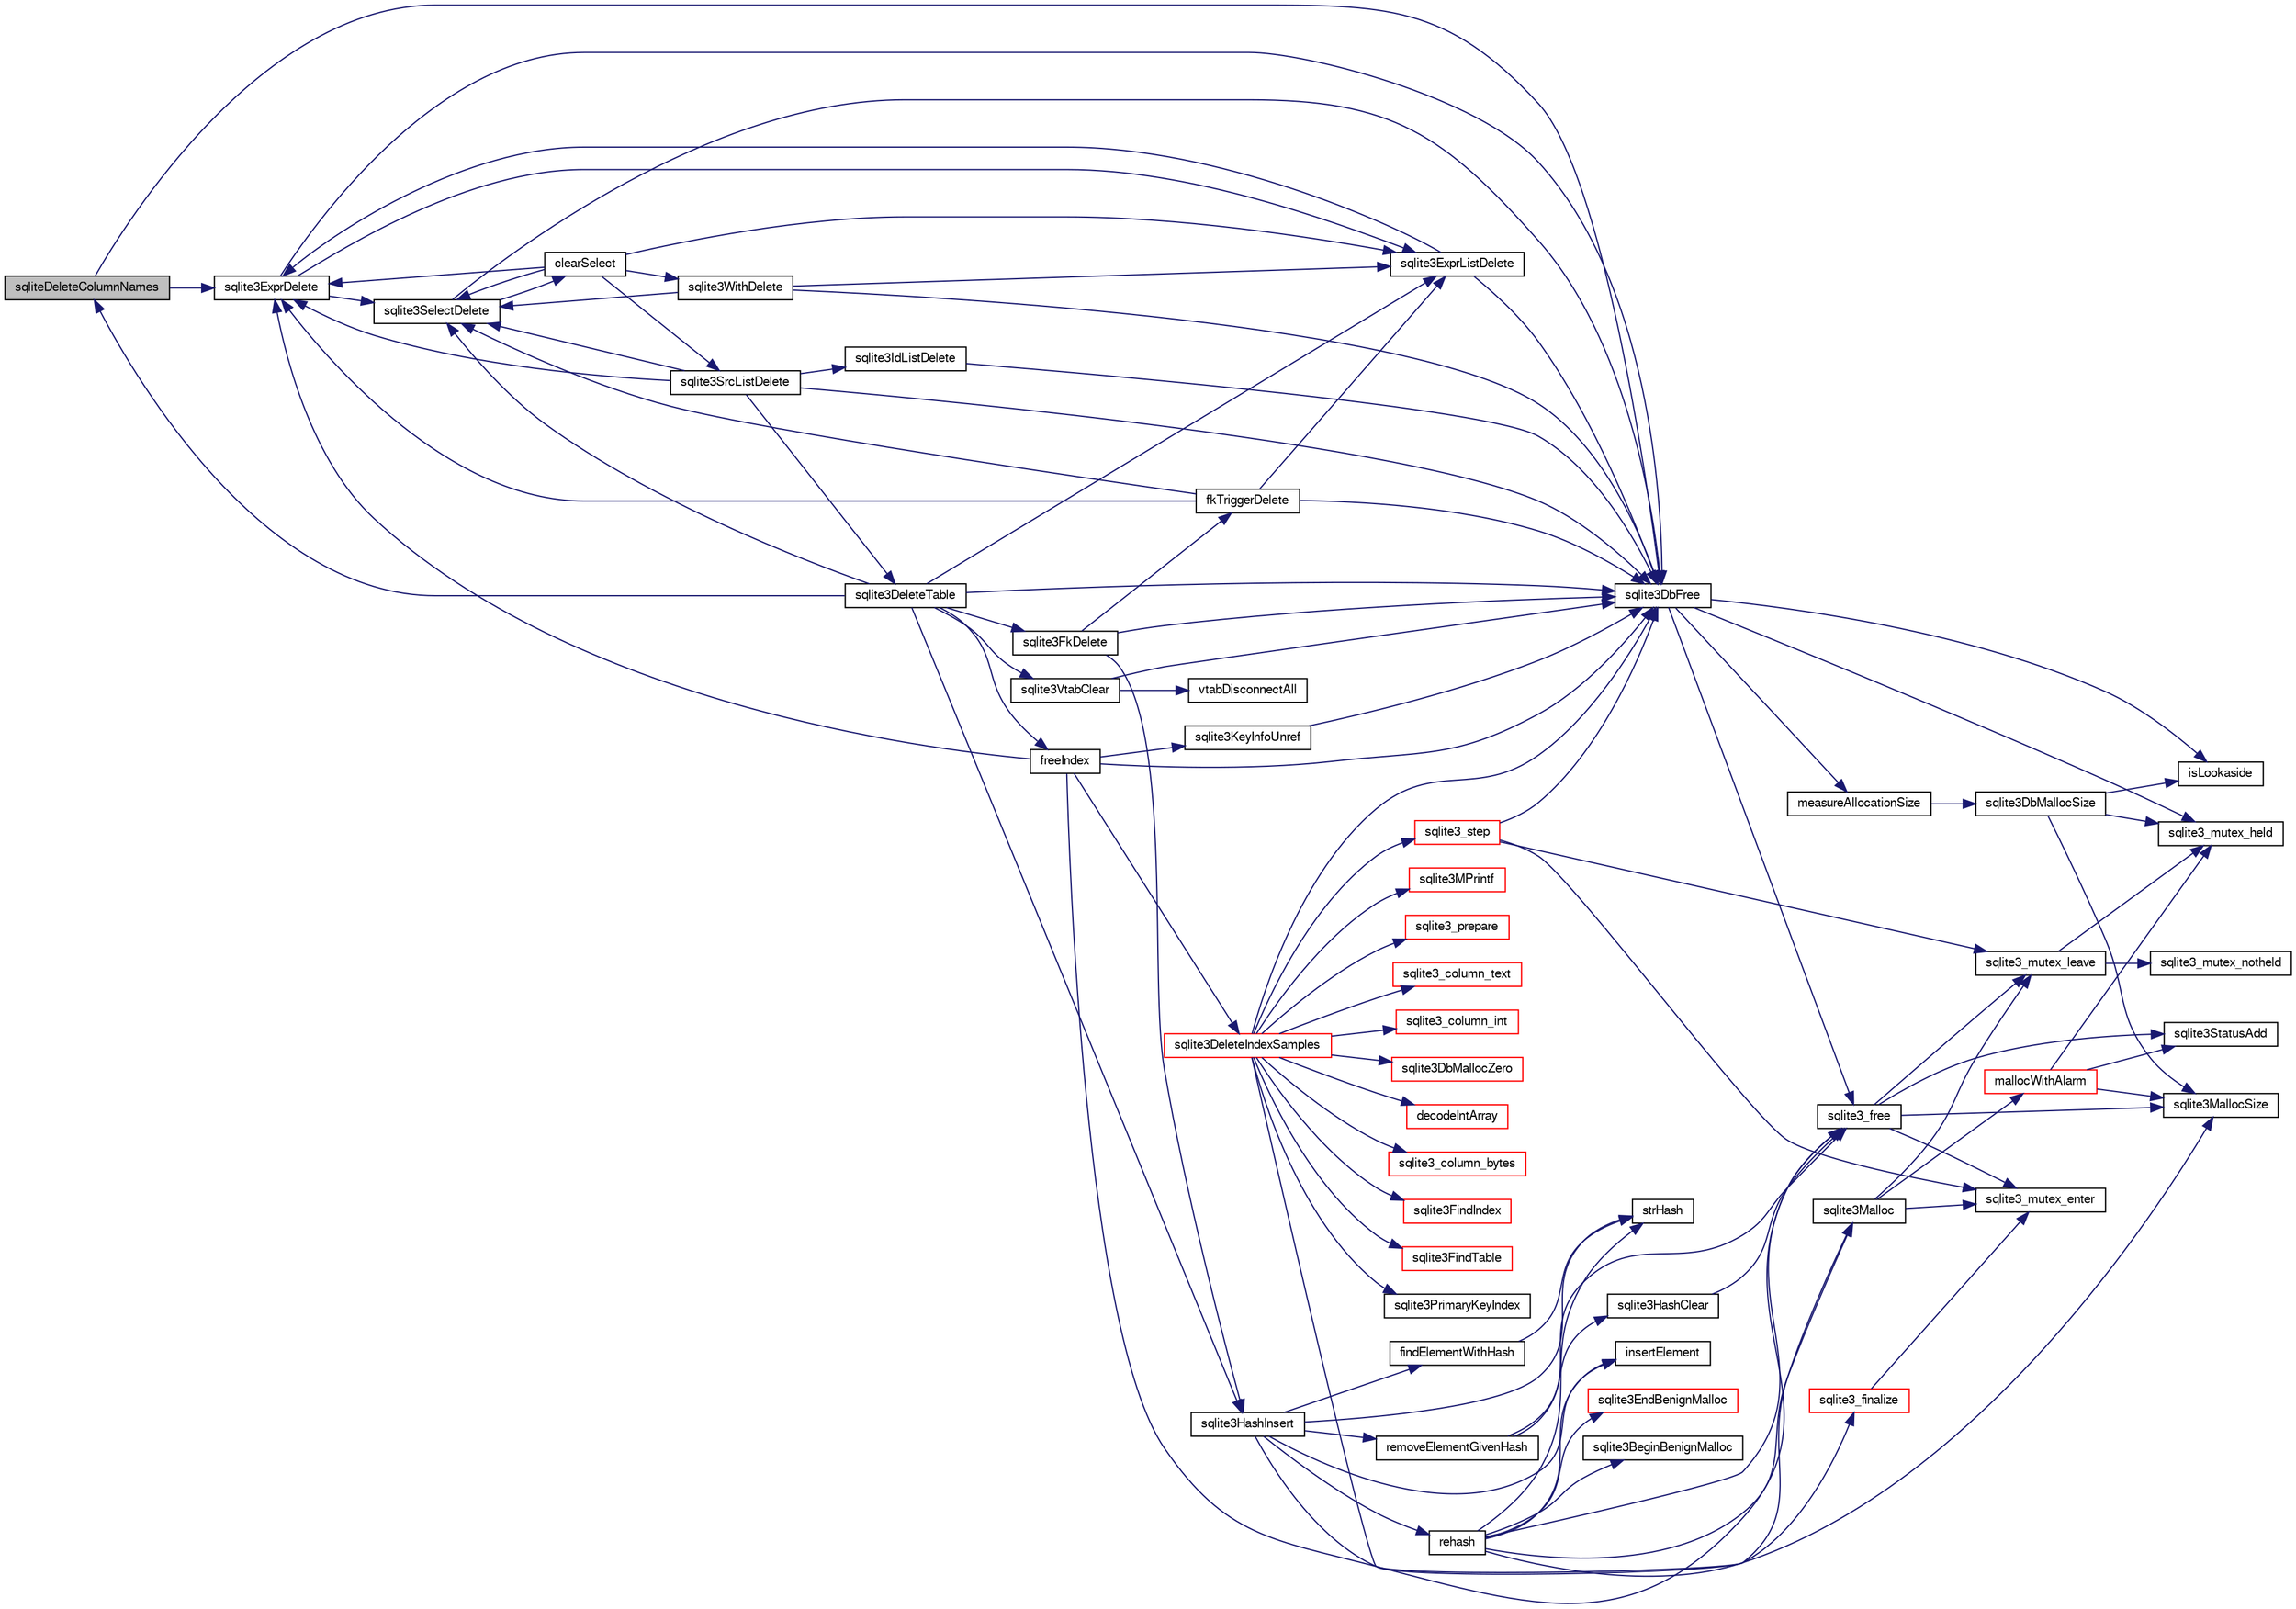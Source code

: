 digraph "sqliteDeleteColumnNames"
{
  edge [fontname="FreeSans",fontsize="10",labelfontname="FreeSans",labelfontsize="10"];
  node [fontname="FreeSans",fontsize="10",shape=record];
  rankdir="LR";
  Node822859 [label="sqliteDeleteColumnNames",height=0.2,width=0.4,color="black", fillcolor="grey75", style="filled", fontcolor="black"];
  Node822859 -> Node822860 [color="midnightblue",fontsize="10",style="solid",fontname="FreeSans"];
  Node822860 [label="sqlite3DbFree",height=0.2,width=0.4,color="black", fillcolor="white", style="filled",URL="$sqlite3_8c.html#ac70ab821a6607b4a1b909582dc37a069"];
  Node822860 -> Node822861 [color="midnightblue",fontsize="10",style="solid",fontname="FreeSans"];
  Node822861 [label="sqlite3_mutex_held",height=0.2,width=0.4,color="black", fillcolor="white", style="filled",URL="$sqlite3_8c.html#acf77da68932b6bc163c5e68547ecc3e7"];
  Node822860 -> Node822862 [color="midnightblue",fontsize="10",style="solid",fontname="FreeSans"];
  Node822862 [label="measureAllocationSize",height=0.2,width=0.4,color="black", fillcolor="white", style="filled",URL="$sqlite3_8c.html#a45731e644a22fdb756e2b6337224217a"];
  Node822862 -> Node822863 [color="midnightblue",fontsize="10",style="solid",fontname="FreeSans"];
  Node822863 [label="sqlite3DbMallocSize",height=0.2,width=0.4,color="black", fillcolor="white", style="filled",URL="$sqlite3_8c.html#aa397e5a8a03495203a0767abf0a71f86"];
  Node822863 -> Node822864 [color="midnightblue",fontsize="10",style="solid",fontname="FreeSans"];
  Node822864 [label="sqlite3MallocSize",height=0.2,width=0.4,color="black", fillcolor="white", style="filled",URL="$sqlite3_8c.html#acf5d2a5f35270bafb050bd2def576955"];
  Node822863 -> Node822861 [color="midnightblue",fontsize="10",style="solid",fontname="FreeSans"];
  Node822863 -> Node822865 [color="midnightblue",fontsize="10",style="solid",fontname="FreeSans"];
  Node822865 [label="isLookaside",height=0.2,width=0.4,color="black", fillcolor="white", style="filled",URL="$sqlite3_8c.html#a770fa05ff9717b75e16f4d968a77b897"];
  Node822860 -> Node822865 [color="midnightblue",fontsize="10",style="solid",fontname="FreeSans"];
  Node822860 -> Node822866 [color="midnightblue",fontsize="10",style="solid",fontname="FreeSans"];
  Node822866 [label="sqlite3_free",height=0.2,width=0.4,color="black", fillcolor="white", style="filled",URL="$sqlite3_8c.html#a6552349e36a8a691af5487999ab09519"];
  Node822866 -> Node822867 [color="midnightblue",fontsize="10",style="solid",fontname="FreeSans"];
  Node822867 [label="sqlite3_mutex_enter",height=0.2,width=0.4,color="black", fillcolor="white", style="filled",URL="$sqlite3_8c.html#a1c12cde690bd89f104de5cbad12a6bf5"];
  Node822866 -> Node822868 [color="midnightblue",fontsize="10",style="solid",fontname="FreeSans"];
  Node822868 [label="sqlite3StatusAdd",height=0.2,width=0.4,color="black", fillcolor="white", style="filled",URL="$sqlite3_8c.html#afa029f93586aeab4cc85360905dae9cd"];
  Node822866 -> Node822864 [color="midnightblue",fontsize="10",style="solid",fontname="FreeSans"];
  Node822866 -> Node822869 [color="midnightblue",fontsize="10",style="solid",fontname="FreeSans"];
  Node822869 [label="sqlite3_mutex_leave",height=0.2,width=0.4,color="black", fillcolor="white", style="filled",URL="$sqlite3_8c.html#a5838d235601dbd3c1fa993555c6bcc93"];
  Node822869 -> Node822861 [color="midnightblue",fontsize="10",style="solid",fontname="FreeSans"];
  Node822869 -> Node822870 [color="midnightblue",fontsize="10",style="solid",fontname="FreeSans"];
  Node822870 [label="sqlite3_mutex_notheld",height=0.2,width=0.4,color="black", fillcolor="white", style="filled",URL="$sqlite3_8c.html#a83967c837c1c000d3b5adcfaa688f5dc"];
  Node822859 -> Node822871 [color="midnightblue",fontsize="10",style="solid",fontname="FreeSans"];
  Node822871 [label="sqlite3ExprDelete",height=0.2,width=0.4,color="black", fillcolor="white", style="filled",URL="$sqlite3_8c.html#ae4e21ab5918e0428fbaa9e615dceb309"];
  Node822871 -> Node822860 [color="midnightblue",fontsize="10",style="solid",fontname="FreeSans"];
  Node822871 -> Node822872 [color="midnightblue",fontsize="10",style="solid",fontname="FreeSans"];
  Node822872 [label="sqlite3SelectDelete",height=0.2,width=0.4,color="black", fillcolor="white", style="filled",URL="$sqlite3_8c.html#a0f56959f0acac85496744f0d068854a0"];
  Node822872 -> Node822873 [color="midnightblue",fontsize="10",style="solid",fontname="FreeSans"];
  Node822873 [label="clearSelect",height=0.2,width=0.4,color="black", fillcolor="white", style="filled",URL="$sqlite3_8c.html#ac083bac4f2f02c26aa02fc24ca8c2dd9"];
  Node822873 -> Node822874 [color="midnightblue",fontsize="10",style="solid",fontname="FreeSans"];
  Node822874 [label="sqlite3ExprListDelete",height=0.2,width=0.4,color="black", fillcolor="white", style="filled",URL="$sqlite3_8c.html#ae9cd46eac81e86a04ed8c09b99fc3c10"];
  Node822874 -> Node822871 [color="midnightblue",fontsize="10",style="solid",fontname="FreeSans"];
  Node822874 -> Node822860 [color="midnightblue",fontsize="10",style="solid",fontname="FreeSans"];
  Node822873 -> Node822875 [color="midnightblue",fontsize="10",style="solid",fontname="FreeSans"];
  Node822875 [label="sqlite3SrcListDelete",height=0.2,width=0.4,color="black", fillcolor="white", style="filled",URL="$sqlite3_8c.html#acc250a3e5e7fd8889a16a9f28e3e7312"];
  Node822875 -> Node822860 [color="midnightblue",fontsize="10",style="solid",fontname="FreeSans"];
  Node822875 -> Node822876 [color="midnightblue",fontsize="10",style="solid",fontname="FreeSans"];
  Node822876 [label="sqlite3DeleteTable",height=0.2,width=0.4,color="black", fillcolor="white", style="filled",URL="$sqlite3_8c.html#a7fd3d507375a381a3807f92735318973"];
  Node822876 -> Node822877 [color="midnightblue",fontsize="10",style="solid",fontname="FreeSans"];
  Node822877 [label="sqlite3HashInsert",height=0.2,width=0.4,color="black", fillcolor="white", style="filled",URL="$sqlite3_8c.html#aebbc6c13b3c139d5f3463938f441da3d"];
  Node822877 -> Node822878 [color="midnightblue",fontsize="10",style="solid",fontname="FreeSans"];
  Node822878 [label="findElementWithHash",height=0.2,width=0.4,color="black", fillcolor="white", style="filled",URL="$sqlite3_8c.html#a75c0f574fa5d51702434c6e980d57d7f"];
  Node822878 -> Node822879 [color="midnightblue",fontsize="10",style="solid",fontname="FreeSans"];
  Node822879 [label="strHash",height=0.2,width=0.4,color="black", fillcolor="white", style="filled",URL="$sqlite3_8c.html#ad7193605dadc27cf291d54e15bdd011d"];
  Node822877 -> Node822880 [color="midnightblue",fontsize="10",style="solid",fontname="FreeSans"];
  Node822880 [label="removeElementGivenHash",height=0.2,width=0.4,color="black", fillcolor="white", style="filled",URL="$sqlite3_8c.html#a97ff4ac3846af0f8caf5426adfa2808a"];
  Node822880 -> Node822866 [color="midnightblue",fontsize="10",style="solid",fontname="FreeSans"];
  Node822880 -> Node822881 [color="midnightblue",fontsize="10",style="solid",fontname="FreeSans"];
  Node822881 [label="sqlite3HashClear",height=0.2,width=0.4,color="black", fillcolor="white", style="filled",URL="$sqlite3_8c.html#acc7a2dfa6603c59af14b3792fe463c73"];
  Node822881 -> Node822866 [color="midnightblue",fontsize="10",style="solid",fontname="FreeSans"];
  Node822877 -> Node822882 [color="midnightblue",fontsize="10",style="solid",fontname="FreeSans"];
  Node822882 [label="sqlite3Malloc",height=0.2,width=0.4,color="black", fillcolor="white", style="filled",URL="$sqlite3_8c.html#a361a2eaa846b1885f123abe46f5d8b2b"];
  Node822882 -> Node822867 [color="midnightblue",fontsize="10",style="solid",fontname="FreeSans"];
  Node822882 -> Node822883 [color="midnightblue",fontsize="10",style="solid",fontname="FreeSans"];
  Node822883 [label="mallocWithAlarm",height=0.2,width=0.4,color="red", fillcolor="white", style="filled",URL="$sqlite3_8c.html#ab070d5cf8e48ec8a6a43cf025d48598b"];
  Node822883 -> Node822861 [color="midnightblue",fontsize="10",style="solid",fontname="FreeSans"];
  Node822883 -> Node822864 [color="midnightblue",fontsize="10",style="solid",fontname="FreeSans"];
  Node822883 -> Node822868 [color="midnightblue",fontsize="10",style="solid",fontname="FreeSans"];
  Node822882 -> Node822869 [color="midnightblue",fontsize="10",style="solid",fontname="FreeSans"];
  Node822877 -> Node822887 [color="midnightblue",fontsize="10",style="solid",fontname="FreeSans"];
  Node822887 [label="rehash",height=0.2,width=0.4,color="black", fillcolor="white", style="filled",URL="$sqlite3_8c.html#a4851529638f6c7af16239ee6e2dcc628"];
  Node822887 -> Node822888 [color="midnightblue",fontsize="10",style="solid",fontname="FreeSans"];
  Node822888 [label="sqlite3BeginBenignMalloc",height=0.2,width=0.4,color="black", fillcolor="white", style="filled",URL="$sqlite3_8c.html#a3344c0e2b1b6df701a1cb326602fac14"];
  Node822887 -> Node822882 [color="midnightblue",fontsize="10",style="solid",fontname="FreeSans"];
  Node822887 -> Node822889 [color="midnightblue",fontsize="10",style="solid",fontname="FreeSans"];
  Node822889 [label="sqlite3EndBenignMalloc",height=0.2,width=0.4,color="red", fillcolor="white", style="filled",URL="$sqlite3_8c.html#a4582127cc64d483dc66c7acf9d8d8fbb"];
  Node822887 -> Node822866 [color="midnightblue",fontsize="10",style="solid",fontname="FreeSans"];
  Node822887 -> Node822864 [color="midnightblue",fontsize="10",style="solid",fontname="FreeSans"];
  Node822887 -> Node822879 [color="midnightblue",fontsize="10",style="solid",fontname="FreeSans"];
  Node822887 -> Node823154 [color="midnightblue",fontsize="10",style="solid",fontname="FreeSans"];
  Node823154 [label="insertElement",height=0.2,width=0.4,color="black", fillcolor="white", style="filled",URL="$sqlite3_8c.html#a011f717fc5c46f03d78bf81b6714e0ee"];
  Node822877 -> Node822879 [color="midnightblue",fontsize="10",style="solid",fontname="FreeSans"];
  Node822877 -> Node823154 [color="midnightblue",fontsize="10",style="solid",fontname="FreeSans"];
  Node822876 -> Node823155 [color="midnightblue",fontsize="10",style="solid",fontname="FreeSans"];
  Node823155 [label="freeIndex",height=0.2,width=0.4,color="black", fillcolor="white", style="filled",URL="$sqlite3_8c.html#a00907c99c18d5bcb9d0b38c077146c31"];
  Node823155 -> Node823156 [color="midnightblue",fontsize="10",style="solid",fontname="FreeSans"];
  Node823156 [label="sqlite3DeleteIndexSamples",height=0.2,width=0.4,color="red", fillcolor="white", style="filled",URL="$sqlite3_8c.html#aaeda0302fbf61397ec009f65bed047ef"];
  Node823156 -> Node822860 [color="midnightblue",fontsize="10",style="solid",fontname="FreeSans"];
  Node823156 -> Node823157 [color="midnightblue",fontsize="10",style="solid",fontname="FreeSans"];
  Node823157 [label="sqlite3FindIndex",height=0.2,width=0.4,color="red", fillcolor="white", style="filled",URL="$sqlite3_8c.html#a79fb99db8d0f914bb72dd374ae088512"];
  Node823156 -> Node823159 [color="midnightblue",fontsize="10",style="solid",fontname="FreeSans"];
  Node823159 [label="sqlite3FindTable",height=0.2,width=0.4,color="red", fillcolor="white", style="filled",URL="$sqlite3_8c.html#afa51dbee6173bf3a8a3df76b07cea789"];
  Node823156 -> Node823160 [color="midnightblue",fontsize="10",style="solid",fontname="FreeSans"];
  Node823160 [label="sqlite3PrimaryKeyIndex",height=0.2,width=0.4,color="black", fillcolor="white", style="filled",URL="$sqlite3_8c.html#af6edde3fbbd22a22b86ad32677fad95b"];
  Node823156 -> Node823135 [color="midnightblue",fontsize="10",style="solid",fontname="FreeSans"];
  Node823135 [label="sqlite3MPrintf",height=0.2,width=0.4,color="red", fillcolor="white", style="filled",URL="$sqlite3_8c.html#a208ef0df84e9778778804a19af03efea"];
  Node823156 -> Node823161 [color="midnightblue",fontsize="10",style="solid",fontname="FreeSans"];
  Node823161 [label="sqlite3_prepare",height=0.2,width=0.4,color="red", fillcolor="white", style="filled",URL="$sqlite3_8c.html#a8c39e7b9dbeff01f0a399b46d4b29f1c"];
  Node823156 -> Node823540 [color="midnightblue",fontsize="10",style="solid",fontname="FreeSans"];
  Node823540 [label="sqlite3_step",height=0.2,width=0.4,color="red", fillcolor="white", style="filled",URL="$sqlite3_8c.html#ac1e491ce36b7471eb28387f7d3c74334"];
  Node823540 -> Node822867 [color="midnightblue",fontsize="10",style="solid",fontname="FreeSans"];
  Node823540 -> Node822860 [color="midnightblue",fontsize="10",style="solid",fontname="FreeSans"];
  Node823540 -> Node822869 [color="midnightblue",fontsize="10",style="solid",fontname="FreeSans"];
  Node823156 -> Node823715 [color="midnightblue",fontsize="10",style="solid",fontname="FreeSans"];
  Node823715 [label="sqlite3_column_text",height=0.2,width=0.4,color="red", fillcolor="white", style="filled",URL="$sqlite3_8c.html#aee36f5eaf67b425ddf6f9b7a2004d018"];
  Node823156 -> Node823807 [color="midnightblue",fontsize="10",style="solid",fontname="FreeSans"];
  Node823807 [label="sqlite3_column_int",height=0.2,width=0.4,color="red", fillcolor="white", style="filled",URL="$sqlite3_8c.html#a6bd16f5b3266f473e37e8e3d4ebb4290"];
  Node823156 -> Node823085 [color="midnightblue",fontsize="10",style="solid",fontname="FreeSans"];
  Node823085 [label="sqlite3DbMallocZero",height=0.2,width=0.4,color="red", fillcolor="white", style="filled",URL="$sqlite3_8c.html#a49cfebac9d6067a03442c92af73f33e4"];
  Node823156 -> Node823533 [color="midnightblue",fontsize="10",style="solid",fontname="FreeSans"];
  Node823533 [label="sqlite3_finalize",height=0.2,width=0.4,color="red", fillcolor="white", style="filled",URL="$sqlite3_8c.html#a801195c0f771d40bb4be1e40f3b88945"];
  Node823533 -> Node822867 [color="midnightblue",fontsize="10",style="solid",fontname="FreeSans"];
  Node823156 -> Node823729 [color="midnightblue",fontsize="10",style="solid",fontname="FreeSans"];
  Node823729 [label="decodeIntArray",height=0.2,width=0.4,color="red", fillcolor="white", style="filled",URL="$sqlite3_8c.html#a5e8b60c7b00918beb59b76e5ed837b01"];
  Node823156 -> Node823808 [color="midnightblue",fontsize="10",style="solid",fontname="FreeSans"];
  Node823808 [label="sqlite3_column_bytes",height=0.2,width=0.4,color="red", fillcolor="white", style="filled",URL="$sqlite3_8c.html#a001421375b25195e3f80871dcb1be172"];
  Node823155 -> Node823199 [color="midnightblue",fontsize="10",style="solid",fontname="FreeSans"];
  Node823199 [label="sqlite3KeyInfoUnref",height=0.2,width=0.4,color="black", fillcolor="white", style="filled",URL="$sqlite3_8c.html#ac94cc1874ab0865db1dbbefd3886ba4a"];
  Node823199 -> Node822860 [color="midnightblue",fontsize="10",style="solid",fontname="FreeSans"];
  Node823155 -> Node822871 [color="midnightblue",fontsize="10",style="solid",fontname="FreeSans"];
  Node823155 -> Node822860 [color="midnightblue",fontsize="10",style="solid",fontname="FreeSans"];
  Node823155 -> Node822866 [color="midnightblue",fontsize="10",style="solid",fontname="FreeSans"];
  Node822876 -> Node823810 [color="midnightblue",fontsize="10",style="solid",fontname="FreeSans"];
  Node823810 [label="sqlite3FkDelete",height=0.2,width=0.4,color="black", fillcolor="white", style="filled",URL="$sqlite3_8c.html#a59a33da6c4e11d3f99b15eafdc01f013"];
  Node823810 -> Node822877 [color="midnightblue",fontsize="10",style="solid",fontname="FreeSans"];
  Node823810 -> Node823811 [color="midnightblue",fontsize="10",style="solid",fontname="FreeSans"];
  Node823811 [label="fkTriggerDelete",height=0.2,width=0.4,color="black", fillcolor="white", style="filled",URL="$sqlite3_8c.html#a45e39c07b1ac453fc3ee0d8779da2cc1"];
  Node823811 -> Node822871 [color="midnightblue",fontsize="10",style="solid",fontname="FreeSans"];
  Node823811 -> Node822874 [color="midnightblue",fontsize="10",style="solid",fontname="FreeSans"];
  Node823811 -> Node822872 [color="midnightblue",fontsize="10",style="solid",fontname="FreeSans"];
  Node823811 -> Node822860 [color="midnightblue",fontsize="10",style="solid",fontname="FreeSans"];
  Node823810 -> Node822860 [color="midnightblue",fontsize="10",style="solid",fontname="FreeSans"];
  Node822876 -> Node822859 [color="midnightblue",fontsize="10",style="solid",fontname="FreeSans"];
  Node822876 -> Node822860 [color="midnightblue",fontsize="10",style="solid",fontname="FreeSans"];
  Node822876 -> Node822872 [color="midnightblue",fontsize="10",style="solid",fontname="FreeSans"];
  Node822876 -> Node822874 [color="midnightblue",fontsize="10",style="solid",fontname="FreeSans"];
  Node822876 -> Node823812 [color="midnightblue",fontsize="10",style="solid",fontname="FreeSans"];
  Node823812 [label="sqlite3VtabClear",height=0.2,width=0.4,color="black", fillcolor="white", style="filled",URL="$sqlite3_8c.html#a0690ffd2d2e58bd4ed1ce4f1e35c1ef1"];
  Node823812 -> Node823793 [color="midnightblue",fontsize="10",style="solid",fontname="FreeSans"];
  Node823793 [label="vtabDisconnectAll",height=0.2,width=0.4,color="black", fillcolor="white", style="filled",URL="$sqlite3_8c.html#aa3d5506c2557b3e090d8409b5ee27d29"];
  Node823812 -> Node822860 [color="midnightblue",fontsize="10",style="solid",fontname="FreeSans"];
  Node822875 -> Node822872 [color="midnightblue",fontsize="10",style="solid",fontname="FreeSans"];
  Node822875 -> Node822871 [color="midnightblue",fontsize="10",style="solid",fontname="FreeSans"];
  Node822875 -> Node823190 [color="midnightblue",fontsize="10",style="solid",fontname="FreeSans"];
  Node823190 [label="sqlite3IdListDelete",height=0.2,width=0.4,color="black", fillcolor="white", style="filled",URL="$sqlite3_8c.html#a38bea53ea789e86289ca600ff6010f73"];
  Node823190 -> Node822860 [color="midnightblue",fontsize="10",style="solid",fontname="FreeSans"];
  Node822873 -> Node822871 [color="midnightblue",fontsize="10",style="solid",fontname="FreeSans"];
  Node822873 -> Node822872 [color="midnightblue",fontsize="10",style="solid",fontname="FreeSans"];
  Node822873 -> Node823189 [color="midnightblue",fontsize="10",style="solid",fontname="FreeSans"];
  Node823189 [label="sqlite3WithDelete",height=0.2,width=0.4,color="black", fillcolor="white", style="filled",URL="$sqlite3_8c.html#a17d9ea3de76b5d740b422ea9b4fe3abb"];
  Node823189 -> Node822874 [color="midnightblue",fontsize="10",style="solid",fontname="FreeSans"];
  Node823189 -> Node822872 [color="midnightblue",fontsize="10",style="solid",fontname="FreeSans"];
  Node823189 -> Node822860 [color="midnightblue",fontsize="10",style="solid",fontname="FreeSans"];
  Node822872 -> Node822860 [color="midnightblue",fontsize="10",style="solid",fontname="FreeSans"];
  Node822871 -> Node822874 [color="midnightblue",fontsize="10",style="solid",fontname="FreeSans"];
}

